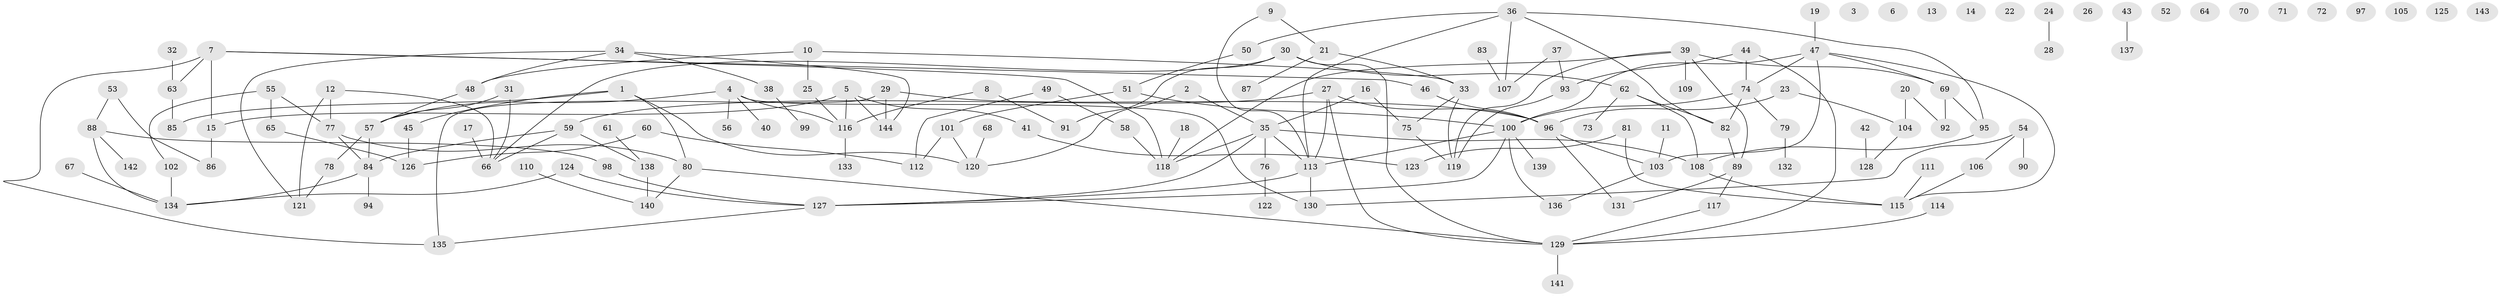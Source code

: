 // coarse degree distribution, {2: 0.14035087719298245, 0: 0.2982456140350877, 1: 0.22807017543859648, 5: 0.03508771929824561, 4: 0.12280701754385964, 6: 0.017543859649122806, 3: 0.05263157894736842, 8: 0.017543859649122806, 9: 0.03508771929824561, 7: 0.017543859649122806, 11: 0.017543859649122806, 10: 0.017543859649122806}
// Generated by graph-tools (version 1.1) at 2025/42/03/04/25 21:42:25]
// undirected, 144 vertices, 178 edges
graph export_dot {
graph [start="1"]
  node [color=gray90,style=filled];
  1;
  2;
  3;
  4;
  5;
  6;
  7;
  8;
  9;
  10;
  11;
  12;
  13;
  14;
  15;
  16;
  17;
  18;
  19;
  20;
  21;
  22;
  23;
  24;
  25;
  26;
  27;
  28;
  29;
  30;
  31;
  32;
  33;
  34;
  35;
  36;
  37;
  38;
  39;
  40;
  41;
  42;
  43;
  44;
  45;
  46;
  47;
  48;
  49;
  50;
  51;
  52;
  53;
  54;
  55;
  56;
  57;
  58;
  59;
  60;
  61;
  62;
  63;
  64;
  65;
  66;
  67;
  68;
  69;
  70;
  71;
  72;
  73;
  74;
  75;
  76;
  77;
  78;
  79;
  80;
  81;
  82;
  83;
  84;
  85;
  86;
  87;
  88;
  89;
  90;
  91;
  92;
  93;
  94;
  95;
  96;
  97;
  98;
  99;
  100;
  101;
  102;
  103;
  104;
  105;
  106;
  107;
  108;
  109;
  110;
  111;
  112;
  113;
  114;
  115;
  116;
  117;
  118;
  119;
  120;
  121;
  122;
  123;
  124;
  125;
  126;
  127;
  128;
  129;
  130;
  131;
  132;
  133;
  134;
  135;
  136;
  137;
  138;
  139;
  140;
  141;
  142;
  143;
  144;
  1 -- 45;
  1 -- 80;
  1 -- 85;
  1 -- 120;
  2 -- 35;
  2 -- 120;
  4 -- 40;
  4 -- 56;
  4 -- 57;
  4 -- 116;
  4 -- 130;
  5 -- 15;
  5 -- 41;
  5 -- 116;
  5 -- 144;
  7 -- 15;
  7 -- 46;
  7 -- 63;
  7 -- 118;
  7 -- 135;
  8 -- 91;
  8 -- 116;
  9 -- 21;
  9 -- 113;
  10 -- 25;
  10 -- 33;
  10 -- 48;
  11 -- 103;
  12 -- 66;
  12 -- 77;
  12 -- 121;
  15 -- 86;
  16 -- 35;
  16 -- 75;
  17 -- 66;
  18 -- 118;
  19 -- 47;
  20 -- 92;
  20 -- 104;
  21 -- 33;
  21 -- 87;
  23 -- 96;
  23 -- 104;
  24 -- 28;
  25 -- 116;
  27 -- 59;
  27 -- 96;
  27 -- 113;
  27 -- 129;
  29 -- 96;
  29 -- 135;
  29 -- 144;
  30 -- 62;
  30 -- 66;
  30 -- 91;
  30 -- 129;
  31 -- 57;
  31 -- 66;
  32 -- 63;
  33 -- 75;
  33 -- 119;
  34 -- 38;
  34 -- 48;
  34 -- 121;
  34 -- 144;
  35 -- 76;
  35 -- 108;
  35 -- 113;
  35 -- 118;
  35 -- 127;
  36 -- 50;
  36 -- 82;
  36 -- 95;
  36 -- 107;
  36 -- 113;
  37 -- 93;
  37 -- 107;
  38 -- 99;
  39 -- 69;
  39 -- 89;
  39 -- 109;
  39 -- 118;
  39 -- 119;
  41 -- 123;
  42 -- 128;
  43 -- 137;
  44 -- 74;
  44 -- 93;
  44 -- 129;
  45 -- 126;
  46 -- 96;
  47 -- 69;
  47 -- 74;
  47 -- 100;
  47 -- 103;
  47 -- 115;
  48 -- 57;
  49 -- 58;
  49 -- 112;
  50 -- 51;
  51 -- 100;
  51 -- 101;
  53 -- 86;
  53 -- 88;
  54 -- 90;
  54 -- 106;
  54 -- 130;
  55 -- 65;
  55 -- 77;
  55 -- 102;
  57 -- 78;
  57 -- 84;
  58 -- 118;
  59 -- 66;
  59 -- 84;
  59 -- 138;
  60 -- 112;
  60 -- 126;
  61 -- 138;
  62 -- 73;
  62 -- 82;
  62 -- 108;
  63 -- 85;
  65 -- 126;
  67 -- 134;
  68 -- 120;
  69 -- 92;
  69 -- 95;
  74 -- 79;
  74 -- 82;
  74 -- 100;
  75 -- 119;
  76 -- 122;
  77 -- 80;
  77 -- 84;
  78 -- 121;
  79 -- 132;
  80 -- 129;
  80 -- 140;
  81 -- 115;
  81 -- 123;
  82 -- 89;
  83 -- 107;
  84 -- 94;
  84 -- 134;
  88 -- 98;
  88 -- 134;
  88 -- 142;
  89 -- 117;
  89 -- 131;
  93 -- 119;
  95 -- 108;
  96 -- 103;
  96 -- 131;
  98 -- 127;
  100 -- 113;
  100 -- 127;
  100 -- 136;
  100 -- 139;
  101 -- 112;
  101 -- 120;
  102 -- 134;
  103 -- 136;
  104 -- 128;
  106 -- 115;
  108 -- 115;
  110 -- 140;
  111 -- 115;
  113 -- 127;
  113 -- 130;
  114 -- 129;
  116 -- 133;
  117 -- 129;
  124 -- 127;
  124 -- 134;
  127 -- 135;
  129 -- 141;
  138 -- 140;
}
